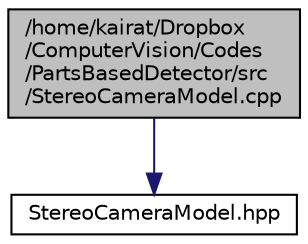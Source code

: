 digraph "/home/kairat/Dropbox/ComputerVision/Codes/PartsBasedDetector/src/StereoCameraModel.cpp"
{
  edge [fontname="Helvetica",fontsize="10",labelfontname="Helvetica",labelfontsize="10"];
  node [fontname="Helvetica",fontsize="10",shape=record];
  Node1 [label="/home/kairat/Dropbox\l/ComputerVision/Codes\l/PartsBasedDetector/src\l/StereoCameraModel.cpp",height=0.2,width=0.4,color="black", fillcolor="grey75", style="filled", fontcolor="black"];
  Node1 -> Node2 [color="midnightblue",fontsize="10",style="solid",fontname="Helvetica"];
  Node2 [label="StereoCameraModel.hpp",height=0.2,width=0.4,color="black", fillcolor="white", style="filled",URL="$StereoCameraModel_8hpp.html"];
}
